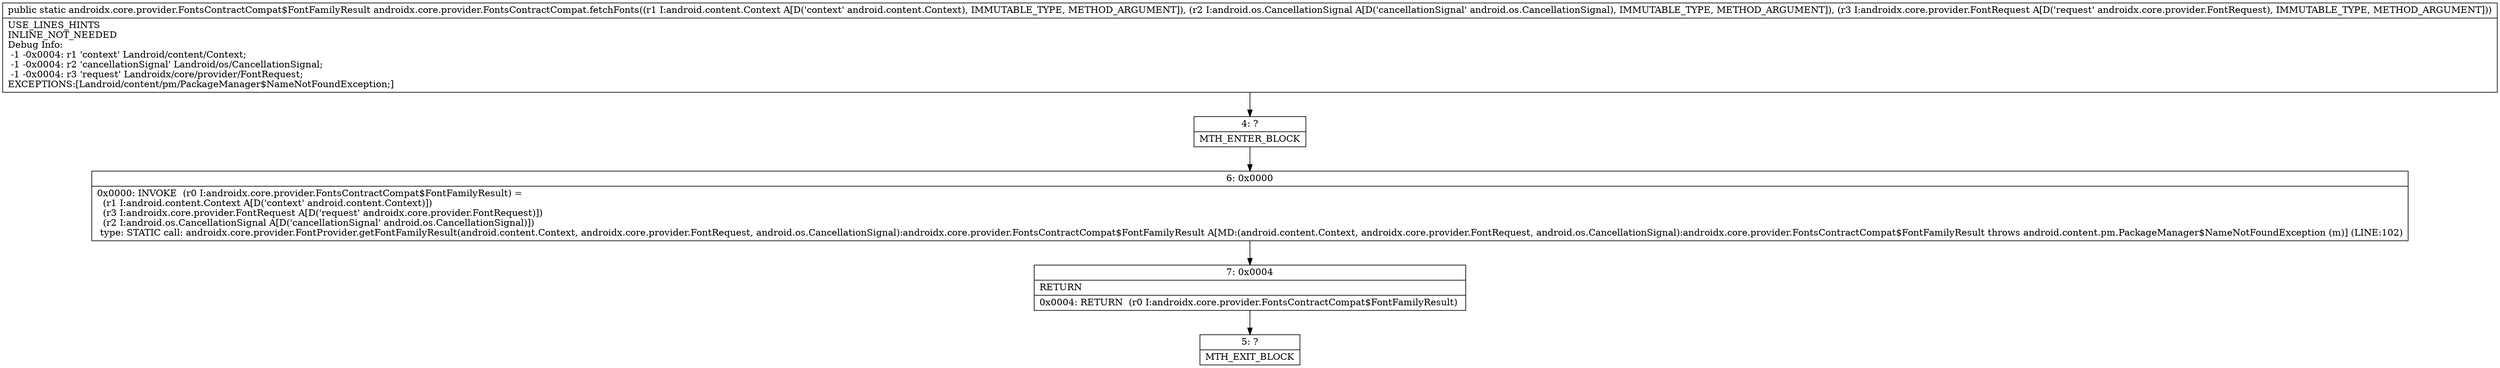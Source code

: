 digraph "CFG forandroidx.core.provider.FontsContractCompat.fetchFonts(Landroid\/content\/Context;Landroid\/os\/CancellationSignal;Landroidx\/core\/provider\/FontRequest;)Landroidx\/core\/provider\/FontsContractCompat$FontFamilyResult;" {
Node_4 [shape=record,label="{4\:\ ?|MTH_ENTER_BLOCK\l}"];
Node_6 [shape=record,label="{6\:\ 0x0000|0x0000: INVOKE  (r0 I:androidx.core.provider.FontsContractCompat$FontFamilyResult) = \l  (r1 I:android.content.Context A[D('context' android.content.Context)])\l  (r3 I:androidx.core.provider.FontRequest A[D('request' androidx.core.provider.FontRequest)])\l  (r2 I:android.os.CancellationSignal A[D('cancellationSignal' android.os.CancellationSignal)])\l type: STATIC call: androidx.core.provider.FontProvider.getFontFamilyResult(android.content.Context, androidx.core.provider.FontRequest, android.os.CancellationSignal):androidx.core.provider.FontsContractCompat$FontFamilyResult A[MD:(android.content.Context, androidx.core.provider.FontRequest, android.os.CancellationSignal):androidx.core.provider.FontsContractCompat$FontFamilyResult throws android.content.pm.PackageManager$NameNotFoundException (m)] (LINE:102)\l}"];
Node_7 [shape=record,label="{7\:\ 0x0004|RETURN\l|0x0004: RETURN  (r0 I:androidx.core.provider.FontsContractCompat$FontFamilyResult) \l}"];
Node_5 [shape=record,label="{5\:\ ?|MTH_EXIT_BLOCK\l}"];
MethodNode[shape=record,label="{public static androidx.core.provider.FontsContractCompat$FontFamilyResult androidx.core.provider.FontsContractCompat.fetchFonts((r1 I:android.content.Context A[D('context' android.content.Context), IMMUTABLE_TYPE, METHOD_ARGUMENT]), (r2 I:android.os.CancellationSignal A[D('cancellationSignal' android.os.CancellationSignal), IMMUTABLE_TYPE, METHOD_ARGUMENT]), (r3 I:androidx.core.provider.FontRequest A[D('request' androidx.core.provider.FontRequest), IMMUTABLE_TYPE, METHOD_ARGUMENT]))  | USE_LINES_HINTS\lINLINE_NOT_NEEDED\lDebug Info:\l  \-1 \-0x0004: r1 'context' Landroid\/content\/Context;\l  \-1 \-0x0004: r2 'cancellationSignal' Landroid\/os\/CancellationSignal;\l  \-1 \-0x0004: r3 'request' Landroidx\/core\/provider\/FontRequest;\lEXCEPTIONS:[Landroid\/content\/pm\/PackageManager$NameNotFoundException;]\l}"];
MethodNode -> Node_4;Node_4 -> Node_6;
Node_6 -> Node_7;
Node_7 -> Node_5;
}

